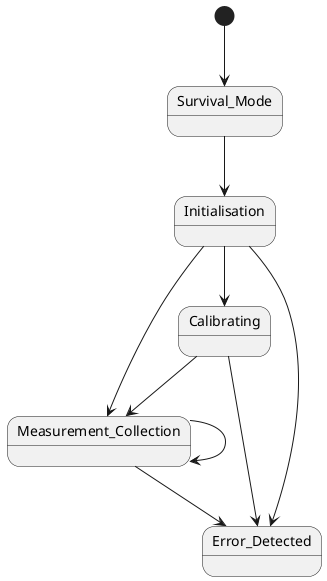 @startuml
[*] --> Survival_Mode
Survival_Mode --> Initialisation
Initialisation --> Calibrating
Initialisation --> Measurement_Collection
Measurement_Collection --> Measurement_Collection
Calibrating --> Measurement_Collection

Initialisation --> Error_Detected
Calibrating --> Error_Detected
Measurement_Collection --> Error_Detected
@enduml